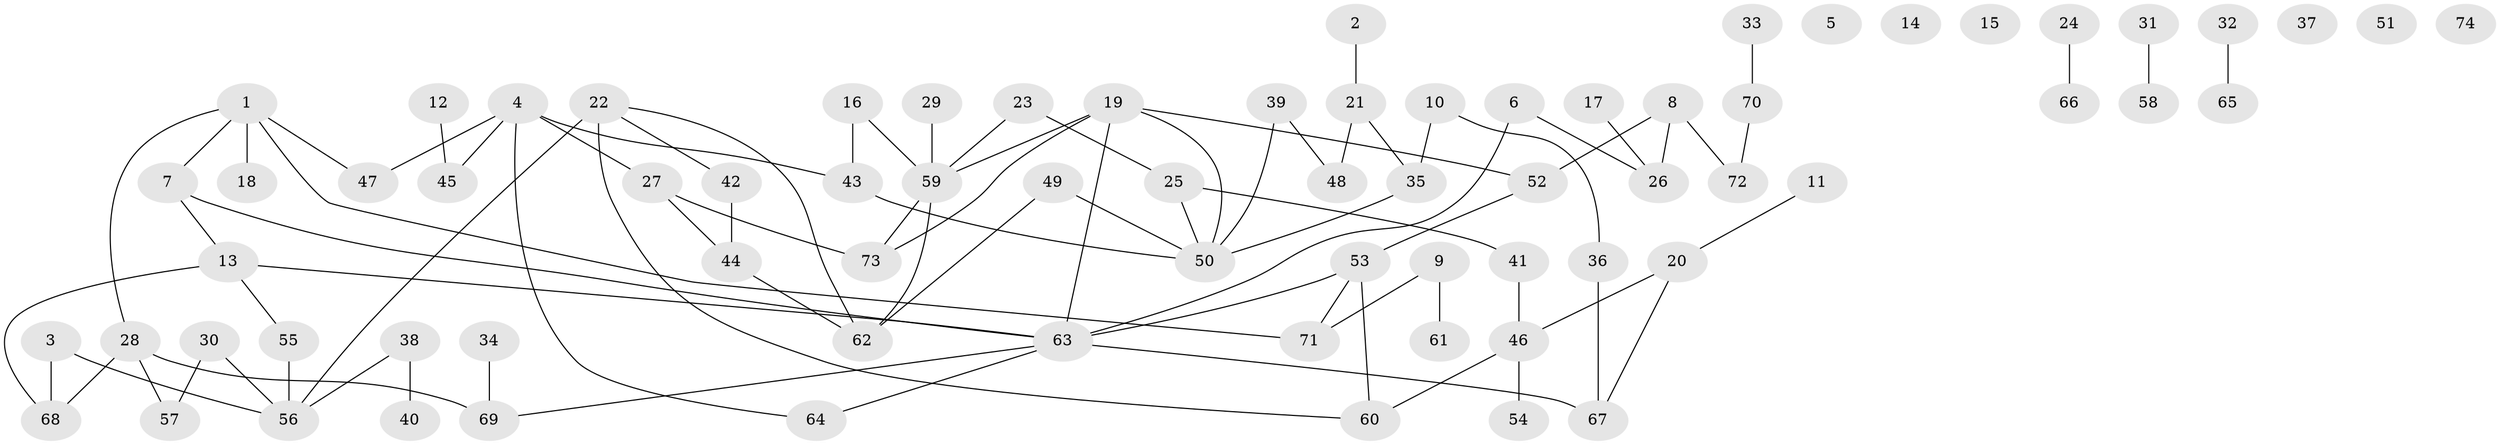 // Generated by graph-tools (version 1.1) at 2025/13/03/09/25 04:13:10]
// undirected, 74 vertices, 87 edges
graph export_dot {
graph [start="1"]
  node [color=gray90,style=filled];
  1;
  2;
  3;
  4;
  5;
  6;
  7;
  8;
  9;
  10;
  11;
  12;
  13;
  14;
  15;
  16;
  17;
  18;
  19;
  20;
  21;
  22;
  23;
  24;
  25;
  26;
  27;
  28;
  29;
  30;
  31;
  32;
  33;
  34;
  35;
  36;
  37;
  38;
  39;
  40;
  41;
  42;
  43;
  44;
  45;
  46;
  47;
  48;
  49;
  50;
  51;
  52;
  53;
  54;
  55;
  56;
  57;
  58;
  59;
  60;
  61;
  62;
  63;
  64;
  65;
  66;
  67;
  68;
  69;
  70;
  71;
  72;
  73;
  74;
  1 -- 7;
  1 -- 18;
  1 -- 28;
  1 -- 47;
  1 -- 71;
  2 -- 21;
  3 -- 56;
  3 -- 68;
  4 -- 27;
  4 -- 43;
  4 -- 45;
  4 -- 47;
  4 -- 64;
  6 -- 26;
  6 -- 63;
  7 -- 13;
  7 -- 63;
  8 -- 26;
  8 -- 52;
  8 -- 72;
  9 -- 61;
  9 -- 71;
  10 -- 35;
  10 -- 36;
  11 -- 20;
  12 -- 45;
  13 -- 55;
  13 -- 63;
  13 -- 68;
  16 -- 43;
  16 -- 59;
  17 -- 26;
  19 -- 50;
  19 -- 52;
  19 -- 59;
  19 -- 63;
  19 -- 73;
  20 -- 46;
  20 -- 67;
  21 -- 35;
  21 -- 48;
  22 -- 42;
  22 -- 56;
  22 -- 60;
  22 -- 62;
  23 -- 25;
  23 -- 59;
  24 -- 66;
  25 -- 41;
  25 -- 50;
  27 -- 44;
  27 -- 73;
  28 -- 57;
  28 -- 68;
  28 -- 69;
  29 -- 59;
  30 -- 56;
  30 -- 57;
  31 -- 58;
  32 -- 65;
  33 -- 70;
  34 -- 69;
  35 -- 50;
  36 -- 67;
  38 -- 40;
  38 -- 56;
  39 -- 48;
  39 -- 50;
  41 -- 46;
  42 -- 44;
  43 -- 50;
  44 -- 62;
  46 -- 54;
  46 -- 60;
  49 -- 50;
  49 -- 62;
  52 -- 53;
  53 -- 60;
  53 -- 63;
  53 -- 71;
  55 -- 56;
  59 -- 62;
  59 -- 73;
  63 -- 64;
  63 -- 67;
  63 -- 69;
  70 -- 72;
}
